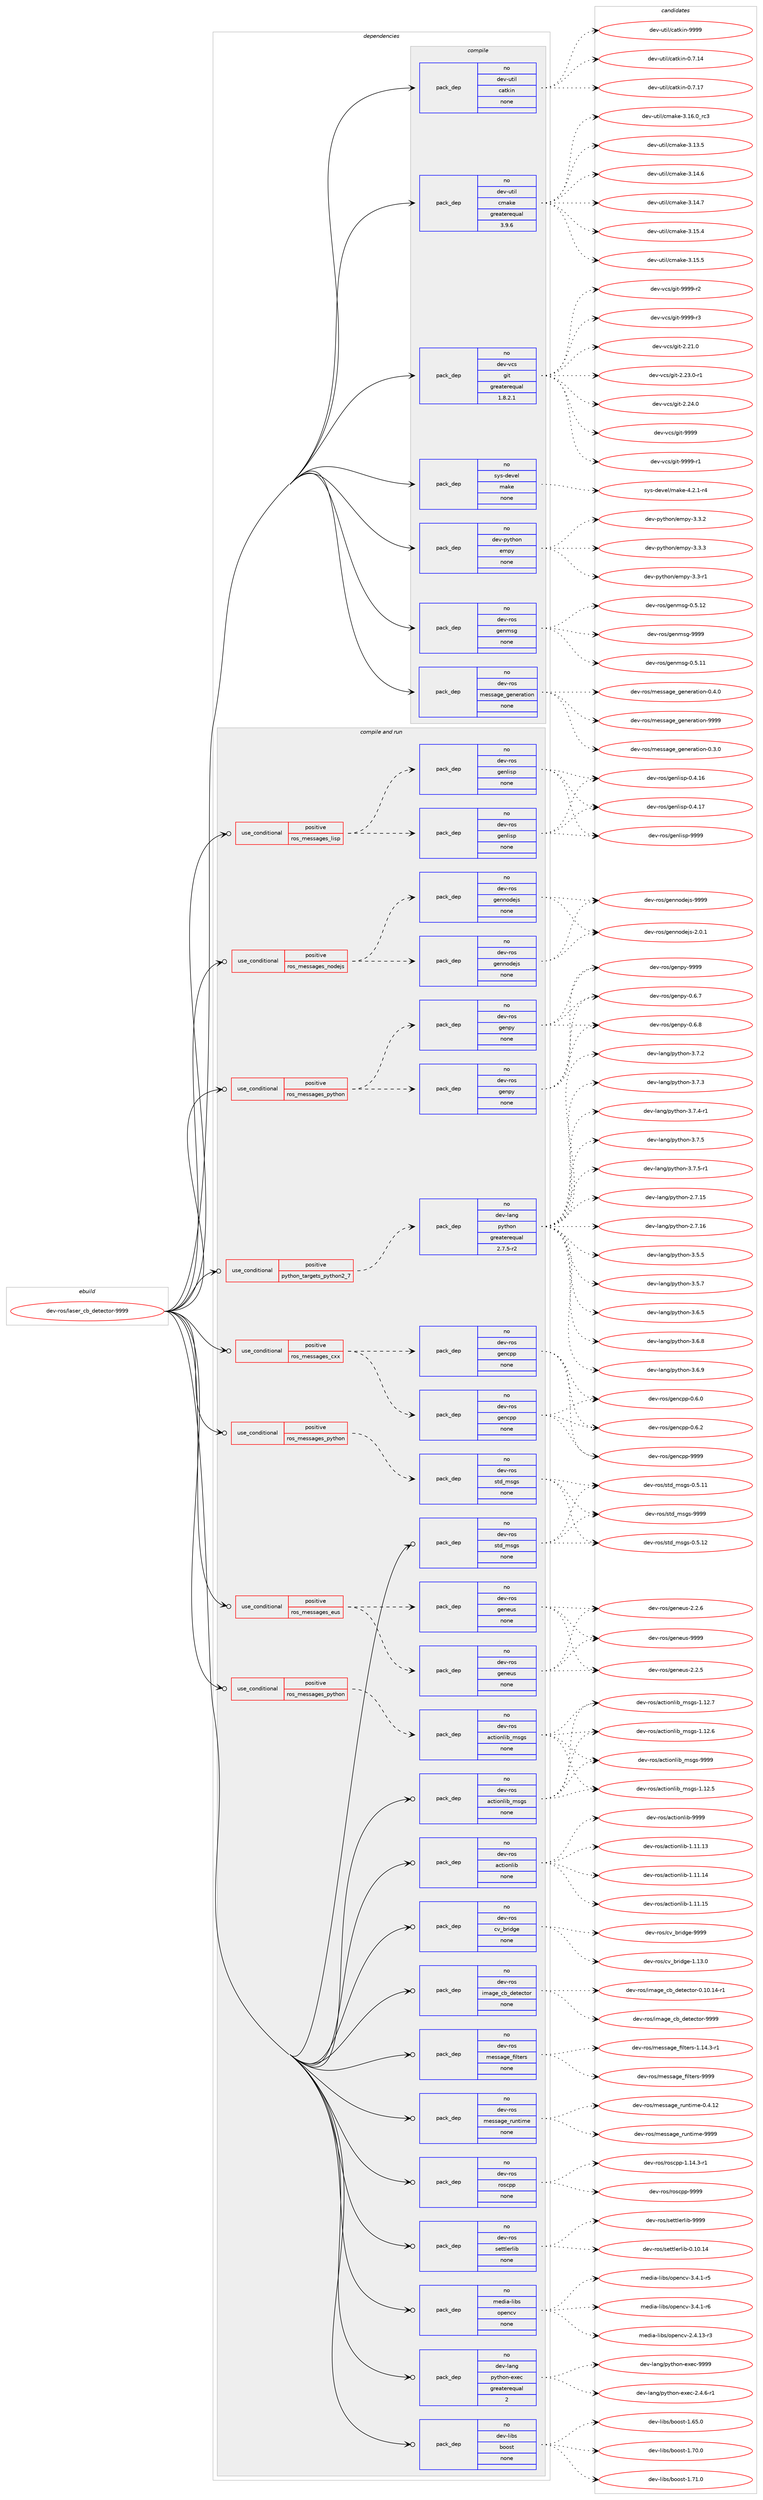 digraph prolog {

# *************
# Graph options
# *************

newrank=true;
concentrate=true;
compound=true;
graph [rankdir=LR,fontname=Helvetica,fontsize=10,ranksep=1.5];#, ranksep=2.5, nodesep=0.2];
edge  [arrowhead=vee];
node  [fontname=Helvetica,fontsize=10];

# **********
# The ebuild
# **********

subgraph cluster_leftcol {
color=gray;
rank=same;
label=<<i>ebuild</i>>;
id [label="dev-ros/laser_cb_detector-9999", color=red, width=4, href="../dev-ros/laser_cb_detector-9999.svg"];
}

# ****************
# The dependencies
# ****************

subgraph cluster_midcol {
color=gray;
label=<<i>dependencies</i>>;
subgraph cluster_compile {
fillcolor="#eeeeee";
style=filled;
label=<<i>compile</i>>;
subgraph pack489742 {
dependency655341 [label=<<TABLE BORDER="0" CELLBORDER="1" CELLSPACING="0" CELLPADDING="4" WIDTH="220"><TR><TD ROWSPAN="6" CELLPADDING="30">pack_dep</TD></TR><TR><TD WIDTH="110">no</TD></TR><TR><TD>dev-python</TD></TR><TR><TD>empy</TD></TR><TR><TD>none</TD></TR><TR><TD></TD></TR></TABLE>>, shape=none, color=blue];
}
id:e -> dependency655341:w [weight=20,style="solid",arrowhead="vee"];
subgraph pack489743 {
dependency655342 [label=<<TABLE BORDER="0" CELLBORDER="1" CELLSPACING="0" CELLPADDING="4" WIDTH="220"><TR><TD ROWSPAN="6" CELLPADDING="30">pack_dep</TD></TR><TR><TD WIDTH="110">no</TD></TR><TR><TD>dev-ros</TD></TR><TR><TD>genmsg</TD></TR><TR><TD>none</TD></TR><TR><TD></TD></TR></TABLE>>, shape=none, color=blue];
}
id:e -> dependency655342:w [weight=20,style="solid",arrowhead="vee"];
subgraph pack489744 {
dependency655343 [label=<<TABLE BORDER="0" CELLBORDER="1" CELLSPACING="0" CELLPADDING="4" WIDTH="220"><TR><TD ROWSPAN="6" CELLPADDING="30">pack_dep</TD></TR><TR><TD WIDTH="110">no</TD></TR><TR><TD>dev-ros</TD></TR><TR><TD>message_generation</TD></TR><TR><TD>none</TD></TR><TR><TD></TD></TR></TABLE>>, shape=none, color=blue];
}
id:e -> dependency655343:w [weight=20,style="solid",arrowhead="vee"];
subgraph pack489745 {
dependency655344 [label=<<TABLE BORDER="0" CELLBORDER="1" CELLSPACING="0" CELLPADDING="4" WIDTH="220"><TR><TD ROWSPAN="6" CELLPADDING="30">pack_dep</TD></TR><TR><TD WIDTH="110">no</TD></TR><TR><TD>dev-util</TD></TR><TR><TD>catkin</TD></TR><TR><TD>none</TD></TR><TR><TD></TD></TR></TABLE>>, shape=none, color=blue];
}
id:e -> dependency655344:w [weight=20,style="solid",arrowhead="vee"];
subgraph pack489746 {
dependency655345 [label=<<TABLE BORDER="0" CELLBORDER="1" CELLSPACING="0" CELLPADDING="4" WIDTH="220"><TR><TD ROWSPAN="6" CELLPADDING="30">pack_dep</TD></TR><TR><TD WIDTH="110">no</TD></TR><TR><TD>dev-util</TD></TR><TR><TD>cmake</TD></TR><TR><TD>greaterequal</TD></TR><TR><TD>3.9.6</TD></TR></TABLE>>, shape=none, color=blue];
}
id:e -> dependency655345:w [weight=20,style="solid",arrowhead="vee"];
subgraph pack489747 {
dependency655346 [label=<<TABLE BORDER="0" CELLBORDER="1" CELLSPACING="0" CELLPADDING="4" WIDTH="220"><TR><TD ROWSPAN="6" CELLPADDING="30">pack_dep</TD></TR><TR><TD WIDTH="110">no</TD></TR><TR><TD>dev-vcs</TD></TR><TR><TD>git</TD></TR><TR><TD>greaterequal</TD></TR><TR><TD>1.8.2.1</TD></TR></TABLE>>, shape=none, color=blue];
}
id:e -> dependency655346:w [weight=20,style="solid",arrowhead="vee"];
subgraph pack489748 {
dependency655347 [label=<<TABLE BORDER="0" CELLBORDER="1" CELLSPACING="0" CELLPADDING="4" WIDTH="220"><TR><TD ROWSPAN="6" CELLPADDING="30">pack_dep</TD></TR><TR><TD WIDTH="110">no</TD></TR><TR><TD>sys-devel</TD></TR><TR><TD>make</TD></TR><TR><TD>none</TD></TR><TR><TD></TD></TR></TABLE>>, shape=none, color=blue];
}
id:e -> dependency655347:w [weight=20,style="solid",arrowhead="vee"];
}
subgraph cluster_compileandrun {
fillcolor="#eeeeee";
style=filled;
label=<<i>compile and run</i>>;
subgraph cond153693 {
dependency655348 [label=<<TABLE BORDER="0" CELLBORDER="1" CELLSPACING="0" CELLPADDING="4"><TR><TD ROWSPAN="3" CELLPADDING="10">use_conditional</TD></TR><TR><TD>positive</TD></TR><TR><TD>python_targets_python2_7</TD></TR></TABLE>>, shape=none, color=red];
subgraph pack489749 {
dependency655349 [label=<<TABLE BORDER="0" CELLBORDER="1" CELLSPACING="0" CELLPADDING="4" WIDTH="220"><TR><TD ROWSPAN="6" CELLPADDING="30">pack_dep</TD></TR><TR><TD WIDTH="110">no</TD></TR><TR><TD>dev-lang</TD></TR><TR><TD>python</TD></TR><TR><TD>greaterequal</TD></TR><TR><TD>2.7.5-r2</TD></TR></TABLE>>, shape=none, color=blue];
}
dependency655348:e -> dependency655349:w [weight=20,style="dashed",arrowhead="vee"];
}
id:e -> dependency655348:w [weight=20,style="solid",arrowhead="odotvee"];
subgraph cond153694 {
dependency655350 [label=<<TABLE BORDER="0" CELLBORDER="1" CELLSPACING="0" CELLPADDING="4"><TR><TD ROWSPAN="3" CELLPADDING="10">use_conditional</TD></TR><TR><TD>positive</TD></TR><TR><TD>ros_messages_cxx</TD></TR></TABLE>>, shape=none, color=red];
subgraph pack489750 {
dependency655351 [label=<<TABLE BORDER="0" CELLBORDER="1" CELLSPACING="0" CELLPADDING="4" WIDTH="220"><TR><TD ROWSPAN="6" CELLPADDING="30">pack_dep</TD></TR><TR><TD WIDTH="110">no</TD></TR><TR><TD>dev-ros</TD></TR><TR><TD>gencpp</TD></TR><TR><TD>none</TD></TR><TR><TD></TD></TR></TABLE>>, shape=none, color=blue];
}
dependency655350:e -> dependency655351:w [weight=20,style="dashed",arrowhead="vee"];
subgraph pack489751 {
dependency655352 [label=<<TABLE BORDER="0" CELLBORDER="1" CELLSPACING="0" CELLPADDING="4" WIDTH="220"><TR><TD ROWSPAN="6" CELLPADDING="30">pack_dep</TD></TR><TR><TD WIDTH="110">no</TD></TR><TR><TD>dev-ros</TD></TR><TR><TD>gencpp</TD></TR><TR><TD>none</TD></TR><TR><TD></TD></TR></TABLE>>, shape=none, color=blue];
}
dependency655350:e -> dependency655352:w [weight=20,style="dashed",arrowhead="vee"];
}
id:e -> dependency655350:w [weight=20,style="solid",arrowhead="odotvee"];
subgraph cond153695 {
dependency655353 [label=<<TABLE BORDER="0" CELLBORDER="1" CELLSPACING="0" CELLPADDING="4"><TR><TD ROWSPAN="3" CELLPADDING="10">use_conditional</TD></TR><TR><TD>positive</TD></TR><TR><TD>ros_messages_eus</TD></TR></TABLE>>, shape=none, color=red];
subgraph pack489752 {
dependency655354 [label=<<TABLE BORDER="0" CELLBORDER="1" CELLSPACING="0" CELLPADDING="4" WIDTH="220"><TR><TD ROWSPAN="6" CELLPADDING="30">pack_dep</TD></TR><TR><TD WIDTH="110">no</TD></TR><TR><TD>dev-ros</TD></TR><TR><TD>geneus</TD></TR><TR><TD>none</TD></TR><TR><TD></TD></TR></TABLE>>, shape=none, color=blue];
}
dependency655353:e -> dependency655354:w [weight=20,style="dashed",arrowhead="vee"];
subgraph pack489753 {
dependency655355 [label=<<TABLE BORDER="0" CELLBORDER="1" CELLSPACING="0" CELLPADDING="4" WIDTH="220"><TR><TD ROWSPAN="6" CELLPADDING="30">pack_dep</TD></TR><TR><TD WIDTH="110">no</TD></TR><TR><TD>dev-ros</TD></TR><TR><TD>geneus</TD></TR><TR><TD>none</TD></TR><TR><TD></TD></TR></TABLE>>, shape=none, color=blue];
}
dependency655353:e -> dependency655355:w [weight=20,style="dashed",arrowhead="vee"];
}
id:e -> dependency655353:w [weight=20,style="solid",arrowhead="odotvee"];
subgraph cond153696 {
dependency655356 [label=<<TABLE BORDER="0" CELLBORDER="1" CELLSPACING="0" CELLPADDING="4"><TR><TD ROWSPAN="3" CELLPADDING="10">use_conditional</TD></TR><TR><TD>positive</TD></TR><TR><TD>ros_messages_lisp</TD></TR></TABLE>>, shape=none, color=red];
subgraph pack489754 {
dependency655357 [label=<<TABLE BORDER="0" CELLBORDER="1" CELLSPACING="0" CELLPADDING="4" WIDTH="220"><TR><TD ROWSPAN="6" CELLPADDING="30">pack_dep</TD></TR><TR><TD WIDTH="110">no</TD></TR><TR><TD>dev-ros</TD></TR><TR><TD>genlisp</TD></TR><TR><TD>none</TD></TR><TR><TD></TD></TR></TABLE>>, shape=none, color=blue];
}
dependency655356:e -> dependency655357:w [weight=20,style="dashed",arrowhead="vee"];
subgraph pack489755 {
dependency655358 [label=<<TABLE BORDER="0" CELLBORDER="1" CELLSPACING="0" CELLPADDING="4" WIDTH="220"><TR><TD ROWSPAN="6" CELLPADDING="30">pack_dep</TD></TR><TR><TD WIDTH="110">no</TD></TR><TR><TD>dev-ros</TD></TR><TR><TD>genlisp</TD></TR><TR><TD>none</TD></TR><TR><TD></TD></TR></TABLE>>, shape=none, color=blue];
}
dependency655356:e -> dependency655358:w [weight=20,style="dashed",arrowhead="vee"];
}
id:e -> dependency655356:w [weight=20,style="solid",arrowhead="odotvee"];
subgraph cond153697 {
dependency655359 [label=<<TABLE BORDER="0" CELLBORDER="1" CELLSPACING="0" CELLPADDING="4"><TR><TD ROWSPAN="3" CELLPADDING="10">use_conditional</TD></TR><TR><TD>positive</TD></TR><TR><TD>ros_messages_nodejs</TD></TR></TABLE>>, shape=none, color=red];
subgraph pack489756 {
dependency655360 [label=<<TABLE BORDER="0" CELLBORDER="1" CELLSPACING="0" CELLPADDING="4" WIDTH="220"><TR><TD ROWSPAN="6" CELLPADDING="30">pack_dep</TD></TR><TR><TD WIDTH="110">no</TD></TR><TR><TD>dev-ros</TD></TR><TR><TD>gennodejs</TD></TR><TR><TD>none</TD></TR><TR><TD></TD></TR></TABLE>>, shape=none, color=blue];
}
dependency655359:e -> dependency655360:w [weight=20,style="dashed",arrowhead="vee"];
subgraph pack489757 {
dependency655361 [label=<<TABLE BORDER="0" CELLBORDER="1" CELLSPACING="0" CELLPADDING="4" WIDTH="220"><TR><TD ROWSPAN="6" CELLPADDING="30">pack_dep</TD></TR><TR><TD WIDTH="110">no</TD></TR><TR><TD>dev-ros</TD></TR><TR><TD>gennodejs</TD></TR><TR><TD>none</TD></TR><TR><TD></TD></TR></TABLE>>, shape=none, color=blue];
}
dependency655359:e -> dependency655361:w [weight=20,style="dashed",arrowhead="vee"];
}
id:e -> dependency655359:w [weight=20,style="solid",arrowhead="odotvee"];
subgraph cond153698 {
dependency655362 [label=<<TABLE BORDER="0" CELLBORDER="1" CELLSPACING="0" CELLPADDING="4"><TR><TD ROWSPAN="3" CELLPADDING="10">use_conditional</TD></TR><TR><TD>positive</TD></TR><TR><TD>ros_messages_python</TD></TR></TABLE>>, shape=none, color=red];
subgraph pack489758 {
dependency655363 [label=<<TABLE BORDER="0" CELLBORDER="1" CELLSPACING="0" CELLPADDING="4" WIDTH="220"><TR><TD ROWSPAN="6" CELLPADDING="30">pack_dep</TD></TR><TR><TD WIDTH="110">no</TD></TR><TR><TD>dev-ros</TD></TR><TR><TD>actionlib_msgs</TD></TR><TR><TD>none</TD></TR><TR><TD></TD></TR></TABLE>>, shape=none, color=blue];
}
dependency655362:e -> dependency655363:w [weight=20,style="dashed",arrowhead="vee"];
}
id:e -> dependency655362:w [weight=20,style="solid",arrowhead="odotvee"];
subgraph cond153699 {
dependency655364 [label=<<TABLE BORDER="0" CELLBORDER="1" CELLSPACING="0" CELLPADDING="4"><TR><TD ROWSPAN="3" CELLPADDING="10">use_conditional</TD></TR><TR><TD>positive</TD></TR><TR><TD>ros_messages_python</TD></TR></TABLE>>, shape=none, color=red];
subgraph pack489759 {
dependency655365 [label=<<TABLE BORDER="0" CELLBORDER="1" CELLSPACING="0" CELLPADDING="4" WIDTH="220"><TR><TD ROWSPAN="6" CELLPADDING="30">pack_dep</TD></TR><TR><TD WIDTH="110">no</TD></TR><TR><TD>dev-ros</TD></TR><TR><TD>genpy</TD></TR><TR><TD>none</TD></TR><TR><TD></TD></TR></TABLE>>, shape=none, color=blue];
}
dependency655364:e -> dependency655365:w [weight=20,style="dashed",arrowhead="vee"];
subgraph pack489760 {
dependency655366 [label=<<TABLE BORDER="0" CELLBORDER="1" CELLSPACING="0" CELLPADDING="4" WIDTH="220"><TR><TD ROWSPAN="6" CELLPADDING="30">pack_dep</TD></TR><TR><TD WIDTH="110">no</TD></TR><TR><TD>dev-ros</TD></TR><TR><TD>genpy</TD></TR><TR><TD>none</TD></TR><TR><TD></TD></TR></TABLE>>, shape=none, color=blue];
}
dependency655364:e -> dependency655366:w [weight=20,style="dashed",arrowhead="vee"];
}
id:e -> dependency655364:w [weight=20,style="solid",arrowhead="odotvee"];
subgraph cond153700 {
dependency655367 [label=<<TABLE BORDER="0" CELLBORDER="1" CELLSPACING="0" CELLPADDING="4"><TR><TD ROWSPAN="3" CELLPADDING="10">use_conditional</TD></TR><TR><TD>positive</TD></TR><TR><TD>ros_messages_python</TD></TR></TABLE>>, shape=none, color=red];
subgraph pack489761 {
dependency655368 [label=<<TABLE BORDER="0" CELLBORDER="1" CELLSPACING="0" CELLPADDING="4" WIDTH="220"><TR><TD ROWSPAN="6" CELLPADDING="30">pack_dep</TD></TR><TR><TD WIDTH="110">no</TD></TR><TR><TD>dev-ros</TD></TR><TR><TD>std_msgs</TD></TR><TR><TD>none</TD></TR><TR><TD></TD></TR></TABLE>>, shape=none, color=blue];
}
dependency655367:e -> dependency655368:w [weight=20,style="dashed",arrowhead="vee"];
}
id:e -> dependency655367:w [weight=20,style="solid",arrowhead="odotvee"];
subgraph pack489762 {
dependency655369 [label=<<TABLE BORDER="0" CELLBORDER="1" CELLSPACING="0" CELLPADDING="4" WIDTH="220"><TR><TD ROWSPAN="6" CELLPADDING="30">pack_dep</TD></TR><TR><TD WIDTH="110">no</TD></TR><TR><TD>dev-lang</TD></TR><TR><TD>python-exec</TD></TR><TR><TD>greaterequal</TD></TR><TR><TD>2</TD></TR></TABLE>>, shape=none, color=blue];
}
id:e -> dependency655369:w [weight=20,style="solid",arrowhead="odotvee"];
subgraph pack489763 {
dependency655370 [label=<<TABLE BORDER="0" CELLBORDER="1" CELLSPACING="0" CELLPADDING="4" WIDTH="220"><TR><TD ROWSPAN="6" CELLPADDING="30">pack_dep</TD></TR><TR><TD WIDTH="110">no</TD></TR><TR><TD>dev-libs</TD></TR><TR><TD>boost</TD></TR><TR><TD>none</TD></TR><TR><TD></TD></TR></TABLE>>, shape=none, color=blue];
}
id:e -> dependency655370:w [weight=20,style="solid",arrowhead="odotvee"];
subgraph pack489764 {
dependency655371 [label=<<TABLE BORDER="0" CELLBORDER="1" CELLSPACING="0" CELLPADDING="4" WIDTH="220"><TR><TD ROWSPAN="6" CELLPADDING="30">pack_dep</TD></TR><TR><TD WIDTH="110">no</TD></TR><TR><TD>dev-ros</TD></TR><TR><TD>actionlib</TD></TR><TR><TD>none</TD></TR><TR><TD></TD></TR></TABLE>>, shape=none, color=blue];
}
id:e -> dependency655371:w [weight=20,style="solid",arrowhead="odotvee"];
subgraph pack489765 {
dependency655372 [label=<<TABLE BORDER="0" CELLBORDER="1" CELLSPACING="0" CELLPADDING="4" WIDTH="220"><TR><TD ROWSPAN="6" CELLPADDING="30">pack_dep</TD></TR><TR><TD WIDTH="110">no</TD></TR><TR><TD>dev-ros</TD></TR><TR><TD>actionlib_msgs</TD></TR><TR><TD>none</TD></TR><TR><TD></TD></TR></TABLE>>, shape=none, color=blue];
}
id:e -> dependency655372:w [weight=20,style="solid",arrowhead="odotvee"];
subgraph pack489766 {
dependency655373 [label=<<TABLE BORDER="0" CELLBORDER="1" CELLSPACING="0" CELLPADDING="4" WIDTH="220"><TR><TD ROWSPAN="6" CELLPADDING="30">pack_dep</TD></TR><TR><TD WIDTH="110">no</TD></TR><TR><TD>dev-ros</TD></TR><TR><TD>cv_bridge</TD></TR><TR><TD>none</TD></TR><TR><TD></TD></TR></TABLE>>, shape=none, color=blue];
}
id:e -> dependency655373:w [weight=20,style="solid",arrowhead="odotvee"];
subgraph pack489767 {
dependency655374 [label=<<TABLE BORDER="0" CELLBORDER="1" CELLSPACING="0" CELLPADDING="4" WIDTH="220"><TR><TD ROWSPAN="6" CELLPADDING="30">pack_dep</TD></TR><TR><TD WIDTH="110">no</TD></TR><TR><TD>dev-ros</TD></TR><TR><TD>image_cb_detector</TD></TR><TR><TD>none</TD></TR><TR><TD></TD></TR></TABLE>>, shape=none, color=blue];
}
id:e -> dependency655374:w [weight=20,style="solid",arrowhead="odotvee"];
subgraph pack489768 {
dependency655375 [label=<<TABLE BORDER="0" CELLBORDER="1" CELLSPACING="0" CELLPADDING="4" WIDTH="220"><TR><TD ROWSPAN="6" CELLPADDING="30">pack_dep</TD></TR><TR><TD WIDTH="110">no</TD></TR><TR><TD>dev-ros</TD></TR><TR><TD>message_filters</TD></TR><TR><TD>none</TD></TR><TR><TD></TD></TR></TABLE>>, shape=none, color=blue];
}
id:e -> dependency655375:w [weight=20,style="solid",arrowhead="odotvee"];
subgraph pack489769 {
dependency655376 [label=<<TABLE BORDER="0" CELLBORDER="1" CELLSPACING="0" CELLPADDING="4" WIDTH="220"><TR><TD ROWSPAN="6" CELLPADDING="30">pack_dep</TD></TR><TR><TD WIDTH="110">no</TD></TR><TR><TD>dev-ros</TD></TR><TR><TD>message_runtime</TD></TR><TR><TD>none</TD></TR><TR><TD></TD></TR></TABLE>>, shape=none, color=blue];
}
id:e -> dependency655376:w [weight=20,style="solid",arrowhead="odotvee"];
subgraph pack489770 {
dependency655377 [label=<<TABLE BORDER="0" CELLBORDER="1" CELLSPACING="0" CELLPADDING="4" WIDTH="220"><TR><TD ROWSPAN="6" CELLPADDING="30">pack_dep</TD></TR><TR><TD WIDTH="110">no</TD></TR><TR><TD>dev-ros</TD></TR><TR><TD>roscpp</TD></TR><TR><TD>none</TD></TR><TR><TD></TD></TR></TABLE>>, shape=none, color=blue];
}
id:e -> dependency655377:w [weight=20,style="solid",arrowhead="odotvee"];
subgraph pack489771 {
dependency655378 [label=<<TABLE BORDER="0" CELLBORDER="1" CELLSPACING="0" CELLPADDING="4" WIDTH="220"><TR><TD ROWSPAN="6" CELLPADDING="30">pack_dep</TD></TR><TR><TD WIDTH="110">no</TD></TR><TR><TD>dev-ros</TD></TR><TR><TD>settlerlib</TD></TR><TR><TD>none</TD></TR><TR><TD></TD></TR></TABLE>>, shape=none, color=blue];
}
id:e -> dependency655378:w [weight=20,style="solid",arrowhead="odotvee"];
subgraph pack489772 {
dependency655379 [label=<<TABLE BORDER="0" CELLBORDER="1" CELLSPACING="0" CELLPADDING="4" WIDTH="220"><TR><TD ROWSPAN="6" CELLPADDING="30">pack_dep</TD></TR><TR><TD WIDTH="110">no</TD></TR><TR><TD>dev-ros</TD></TR><TR><TD>std_msgs</TD></TR><TR><TD>none</TD></TR><TR><TD></TD></TR></TABLE>>, shape=none, color=blue];
}
id:e -> dependency655379:w [weight=20,style="solid",arrowhead="odotvee"];
subgraph pack489773 {
dependency655380 [label=<<TABLE BORDER="0" CELLBORDER="1" CELLSPACING="0" CELLPADDING="4" WIDTH="220"><TR><TD ROWSPAN="6" CELLPADDING="30">pack_dep</TD></TR><TR><TD WIDTH="110">no</TD></TR><TR><TD>media-libs</TD></TR><TR><TD>opencv</TD></TR><TR><TD>none</TD></TR><TR><TD></TD></TR></TABLE>>, shape=none, color=blue];
}
id:e -> dependency655380:w [weight=20,style="solid",arrowhead="odotvee"];
}
subgraph cluster_run {
fillcolor="#eeeeee";
style=filled;
label=<<i>run</i>>;
}
}

# **************
# The candidates
# **************

subgraph cluster_choices {
rank=same;
color=gray;
label=<<i>candidates</i>>;

subgraph choice489742 {
color=black;
nodesep=1;
choice1001011184511212111610411111047101109112121455146514511449 [label="dev-python/empy-3.3-r1", color=red, width=4,href="../dev-python/empy-3.3-r1.svg"];
choice1001011184511212111610411111047101109112121455146514650 [label="dev-python/empy-3.3.2", color=red, width=4,href="../dev-python/empy-3.3.2.svg"];
choice1001011184511212111610411111047101109112121455146514651 [label="dev-python/empy-3.3.3", color=red, width=4,href="../dev-python/empy-3.3.3.svg"];
dependency655341:e -> choice1001011184511212111610411111047101109112121455146514511449:w [style=dotted,weight="100"];
dependency655341:e -> choice1001011184511212111610411111047101109112121455146514650:w [style=dotted,weight="100"];
dependency655341:e -> choice1001011184511212111610411111047101109112121455146514651:w [style=dotted,weight="100"];
}
subgraph choice489743 {
color=black;
nodesep=1;
choice100101118451141111154710310111010911510345484653464949 [label="dev-ros/genmsg-0.5.11", color=red, width=4,href="../dev-ros/genmsg-0.5.11.svg"];
choice100101118451141111154710310111010911510345484653464950 [label="dev-ros/genmsg-0.5.12", color=red, width=4,href="../dev-ros/genmsg-0.5.12.svg"];
choice10010111845114111115471031011101091151034557575757 [label="dev-ros/genmsg-9999", color=red, width=4,href="../dev-ros/genmsg-9999.svg"];
dependency655342:e -> choice100101118451141111154710310111010911510345484653464949:w [style=dotted,weight="100"];
dependency655342:e -> choice100101118451141111154710310111010911510345484653464950:w [style=dotted,weight="100"];
dependency655342:e -> choice10010111845114111115471031011101091151034557575757:w [style=dotted,weight="100"];
}
subgraph choice489744 {
color=black;
nodesep=1;
choice1001011184511411111547109101115115971031019510310111010111497116105111110454846514648 [label="dev-ros/message_generation-0.3.0", color=red, width=4,href="../dev-ros/message_generation-0.3.0.svg"];
choice1001011184511411111547109101115115971031019510310111010111497116105111110454846524648 [label="dev-ros/message_generation-0.4.0", color=red, width=4,href="../dev-ros/message_generation-0.4.0.svg"];
choice10010111845114111115471091011151159710310195103101110101114971161051111104557575757 [label="dev-ros/message_generation-9999", color=red, width=4,href="../dev-ros/message_generation-9999.svg"];
dependency655343:e -> choice1001011184511411111547109101115115971031019510310111010111497116105111110454846514648:w [style=dotted,weight="100"];
dependency655343:e -> choice1001011184511411111547109101115115971031019510310111010111497116105111110454846524648:w [style=dotted,weight="100"];
dependency655343:e -> choice10010111845114111115471091011151159710310195103101110101114971161051111104557575757:w [style=dotted,weight="100"];
}
subgraph choice489745 {
color=black;
nodesep=1;
choice1001011184511711610510847999711610710511045484655464952 [label="dev-util/catkin-0.7.14", color=red, width=4,href="../dev-util/catkin-0.7.14.svg"];
choice1001011184511711610510847999711610710511045484655464955 [label="dev-util/catkin-0.7.17", color=red, width=4,href="../dev-util/catkin-0.7.17.svg"];
choice100101118451171161051084799971161071051104557575757 [label="dev-util/catkin-9999", color=red, width=4,href="../dev-util/catkin-9999.svg"];
dependency655344:e -> choice1001011184511711610510847999711610710511045484655464952:w [style=dotted,weight="100"];
dependency655344:e -> choice1001011184511711610510847999711610710511045484655464955:w [style=dotted,weight="100"];
dependency655344:e -> choice100101118451171161051084799971161071051104557575757:w [style=dotted,weight="100"];
}
subgraph choice489746 {
color=black;
nodesep=1;
choice1001011184511711610510847991099710710145514649514653 [label="dev-util/cmake-3.13.5", color=red, width=4,href="../dev-util/cmake-3.13.5.svg"];
choice1001011184511711610510847991099710710145514649524654 [label="dev-util/cmake-3.14.6", color=red, width=4,href="../dev-util/cmake-3.14.6.svg"];
choice1001011184511711610510847991099710710145514649524655 [label="dev-util/cmake-3.14.7", color=red, width=4,href="../dev-util/cmake-3.14.7.svg"];
choice1001011184511711610510847991099710710145514649534652 [label="dev-util/cmake-3.15.4", color=red, width=4,href="../dev-util/cmake-3.15.4.svg"];
choice1001011184511711610510847991099710710145514649534653 [label="dev-util/cmake-3.15.5", color=red, width=4,href="../dev-util/cmake-3.15.5.svg"];
choice1001011184511711610510847991099710710145514649544648951149951 [label="dev-util/cmake-3.16.0_rc3", color=red, width=4,href="../dev-util/cmake-3.16.0_rc3.svg"];
dependency655345:e -> choice1001011184511711610510847991099710710145514649514653:w [style=dotted,weight="100"];
dependency655345:e -> choice1001011184511711610510847991099710710145514649524654:w [style=dotted,weight="100"];
dependency655345:e -> choice1001011184511711610510847991099710710145514649524655:w [style=dotted,weight="100"];
dependency655345:e -> choice1001011184511711610510847991099710710145514649534652:w [style=dotted,weight="100"];
dependency655345:e -> choice1001011184511711610510847991099710710145514649534653:w [style=dotted,weight="100"];
dependency655345:e -> choice1001011184511711610510847991099710710145514649544648951149951:w [style=dotted,weight="100"];
}
subgraph choice489747 {
color=black;
nodesep=1;
choice10010111845118991154710310511645504650494648 [label="dev-vcs/git-2.21.0", color=red, width=4,href="../dev-vcs/git-2.21.0.svg"];
choice100101118451189911547103105116455046505146484511449 [label="dev-vcs/git-2.23.0-r1", color=red, width=4,href="../dev-vcs/git-2.23.0-r1.svg"];
choice10010111845118991154710310511645504650524648 [label="dev-vcs/git-2.24.0", color=red, width=4,href="../dev-vcs/git-2.24.0.svg"];
choice1001011184511899115471031051164557575757 [label="dev-vcs/git-9999", color=red, width=4,href="../dev-vcs/git-9999.svg"];
choice10010111845118991154710310511645575757574511449 [label="dev-vcs/git-9999-r1", color=red, width=4,href="../dev-vcs/git-9999-r1.svg"];
choice10010111845118991154710310511645575757574511450 [label="dev-vcs/git-9999-r2", color=red, width=4,href="../dev-vcs/git-9999-r2.svg"];
choice10010111845118991154710310511645575757574511451 [label="dev-vcs/git-9999-r3", color=red, width=4,href="../dev-vcs/git-9999-r3.svg"];
dependency655346:e -> choice10010111845118991154710310511645504650494648:w [style=dotted,weight="100"];
dependency655346:e -> choice100101118451189911547103105116455046505146484511449:w [style=dotted,weight="100"];
dependency655346:e -> choice10010111845118991154710310511645504650524648:w [style=dotted,weight="100"];
dependency655346:e -> choice1001011184511899115471031051164557575757:w [style=dotted,weight="100"];
dependency655346:e -> choice10010111845118991154710310511645575757574511449:w [style=dotted,weight="100"];
dependency655346:e -> choice10010111845118991154710310511645575757574511450:w [style=dotted,weight="100"];
dependency655346:e -> choice10010111845118991154710310511645575757574511451:w [style=dotted,weight="100"];
}
subgraph choice489748 {
color=black;
nodesep=1;
choice1151211154510010111810110847109971071014552465046494511452 [label="sys-devel/make-4.2.1-r4", color=red, width=4,href="../sys-devel/make-4.2.1-r4.svg"];
dependency655347:e -> choice1151211154510010111810110847109971071014552465046494511452:w [style=dotted,weight="100"];
}
subgraph choice489749 {
color=black;
nodesep=1;
choice10010111845108971101034711212111610411111045504655464953 [label="dev-lang/python-2.7.15", color=red, width=4,href="../dev-lang/python-2.7.15.svg"];
choice10010111845108971101034711212111610411111045504655464954 [label="dev-lang/python-2.7.16", color=red, width=4,href="../dev-lang/python-2.7.16.svg"];
choice100101118451089711010347112121116104111110455146534653 [label="dev-lang/python-3.5.5", color=red, width=4,href="../dev-lang/python-3.5.5.svg"];
choice100101118451089711010347112121116104111110455146534655 [label="dev-lang/python-3.5.7", color=red, width=4,href="../dev-lang/python-3.5.7.svg"];
choice100101118451089711010347112121116104111110455146544653 [label="dev-lang/python-3.6.5", color=red, width=4,href="../dev-lang/python-3.6.5.svg"];
choice100101118451089711010347112121116104111110455146544656 [label="dev-lang/python-3.6.8", color=red, width=4,href="../dev-lang/python-3.6.8.svg"];
choice100101118451089711010347112121116104111110455146544657 [label="dev-lang/python-3.6.9", color=red, width=4,href="../dev-lang/python-3.6.9.svg"];
choice100101118451089711010347112121116104111110455146554650 [label="dev-lang/python-3.7.2", color=red, width=4,href="../dev-lang/python-3.7.2.svg"];
choice100101118451089711010347112121116104111110455146554651 [label="dev-lang/python-3.7.3", color=red, width=4,href="../dev-lang/python-3.7.3.svg"];
choice1001011184510897110103471121211161041111104551465546524511449 [label="dev-lang/python-3.7.4-r1", color=red, width=4,href="../dev-lang/python-3.7.4-r1.svg"];
choice100101118451089711010347112121116104111110455146554653 [label="dev-lang/python-3.7.5", color=red, width=4,href="../dev-lang/python-3.7.5.svg"];
choice1001011184510897110103471121211161041111104551465546534511449 [label="dev-lang/python-3.7.5-r1", color=red, width=4,href="../dev-lang/python-3.7.5-r1.svg"];
dependency655349:e -> choice10010111845108971101034711212111610411111045504655464953:w [style=dotted,weight="100"];
dependency655349:e -> choice10010111845108971101034711212111610411111045504655464954:w [style=dotted,weight="100"];
dependency655349:e -> choice100101118451089711010347112121116104111110455146534653:w [style=dotted,weight="100"];
dependency655349:e -> choice100101118451089711010347112121116104111110455146534655:w [style=dotted,weight="100"];
dependency655349:e -> choice100101118451089711010347112121116104111110455146544653:w [style=dotted,weight="100"];
dependency655349:e -> choice100101118451089711010347112121116104111110455146544656:w [style=dotted,weight="100"];
dependency655349:e -> choice100101118451089711010347112121116104111110455146544657:w [style=dotted,weight="100"];
dependency655349:e -> choice100101118451089711010347112121116104111110455146554650:w [style=dotted,weight="100"];
dependency655349:e -> choice100101118451089711010347112121116104111110455146554651:w [style=dotted,weight="100"];
dependency655349:e -> choice1001011184510897110103471121211161041111104551465546524511449:w [style=dotted,weight="100"];
dependency655349:e -> choice100101118451089711010347112121116104111110455146554653:w [style=dotted,weight="100"];
dependency655349:e -> choice1001011184510897110103471121211161041111104551465546534511449:w [style=dotted,weight="100"];
}
subgraph choice489750 {
color=black;
nodesep=1;
choice100101118451141111154710310111099112112454846544648 [label="dev-ros/gencpp-0.6.0", color=red, width=4,href="../dev-ros/gencpp-0.6.0.svg"];
choice100101118451141111154710310111099112112454846544650 [label="dev-ros/gencpp-0.6.2", color=red, width=4,href="../dev-ros/gencpp-0.6.2.svg"];
choice1001011184511411111547103101110991121124557575757 [label="dev-ros/gencpp-9999", color=red, width=4,href="../dev-ros/gencpp-9999.svg"];
dependency655351:e -> choice100101118451141111154710310111099112112454846544648:w [style=dotted,weight="100"];
dependency655351:e -> choice100101118451141111154710310111099112112454846544650:w [style=dotted,weight="100"];
dependency655351:e -> choice1001011184511411111547103101110991121124557575757:w [style=dotted,weight="100"];
}
subgraph choice489751 {
color=black;
nodesep=1;
choice100101118451141111154710310111099112112454846544648 [label="dev-ros/gencpp-0.6.0", color=red, width=4,href="../dev-ros/gencpp-0.6.0.svg"];
choice100101118451141111154710310111099112112454846544650 [label="dev-ros/gencpp-0.6.2", color=red, width=4,href="../dev-ros/gencpp-0.6.2.svg"];
choice1001011184511411111547103101110991121124557575757 [label="dev-ros/gencpp-9999", color=red, width=4,href="../dev-ros/gencpp-9999.svg"];
dependency655352:e -> choice100101118451141111154710310111099112112454846544648:w [style=dotted,weight="100"];
dependency655352:e -> choice100101118451141111154710310111099112112454846544650:w [style=dotted,weight="100"];
dependency655352:e -> choice1001011184511411111547103101110991121124557575757:w [style=dotted,weight="100"];
}
subgraph choice489752 {
color=black;
nodesep=1;
choice1001011184511411111547103101110101117115455046504653 [label="dev-ros/geneus-2.2.5", color=red, width=4,href="../dev-ros/geneus-2.2.5.svg"];
choice1001011184511411111547103101110101117115455046504654 [label="dev-ros/geneus-2.2.6", color=red, width=4,href="../dev-ros/geneus-2.2.6.svg"];
choice10010111845114111115471031011101011171154557575757 [label="dev-ros/geneus-9999", color=red, width=4,href="../dev-ros/geneus-9999.svg"];
dependency655354:e -> choice1001011184511411111547103101110101117115455046504653:w [style=dotted,weight="100"];
dependency655354:e -> choice1001011184511411111547103101110101117115455046504654:w [style=dotted,weight="100"];
dependency655354:e -> choice10010111845114111115471031011101011171154557575757:w [style=dotted,weight="100"];
}
subgraph choice489753 {
color=black;
nodesep=1;
choice1001011184511411111547103101110101117115455046504653 [label="dev-ros/geneus-2.2.5", color=red, width=4,href="../dev-ros/geneus-2.2.5.svg"];
choice1001011184511411111547103101110101117115455046504654 [label="dev-ros/geneus-2.2.6", color=red, width=4,href="../dev-ros/geneus-2.2.6.svg"];
choice10010111845114111115471031011101011171154557575757 [label="dev-ros/geneus-9999", color=red, width=4,href="../dev-ros/geneus-9999.svg"];
dependency655355:e -> choice1001011184511411111547103101110101117115455046504653:w [style=dotted,weight="100"];
dependency655355:e -> choice1001011184511411111547103101110101117115455046504654:w [style=dotted,weight="100"];
dependency655355:e -> choice10010111845114111115471031011101011171154557575757:w [style=dotted,weight="100"];
}
subgraph choice489754 {
color=black;
nodesep=1;
choice100101118451141111154710310111010810511511245484652464954 [label="dev-ros/genlisp-0.4.16", color=red, width=4,href="../dev-ros/genlisp-0.4.16.svg"];
choice100101118451141111154710310111010810511511245484652464955 [label="dev-ros/genlisp-0.4.17", color=red, width=4,href="../dev-ros/genlisp-0.4.17.svg"];
choice10010111845114111115471031011101081051151124557575757 [label="dev-ros/genlisp-9999", color=red, width=4,href="../dev-ros/genlisp-9999.svg"];
dependency655357:e -> choice100101118451141111154710310111010810511511245484652464954:w [style=dotted,weight="100"];
dependency655357:e -> choice100101118451141111154710310111010810511511245484652464955:w [style=dotted,weight="100"];
dependency655357:e -> choice10010111845114111115471031011101081051151124557575757:w [style=dotted,weight="100"];
}
subgraph choice489755 {
color=black;
nodesep=1;
choice100101118451141111154710310111010810511511245484652464954 [label="dev-ros/genlisp-0.4.16", color=red, width=4,href="../dev-ros/genlisp-0.4.16.svg"];
choice100101118451141111154710310111010810511511245484652464955 [label="dev-ros/genlisp-0.4.17", color=red, width=4,href="../dev-ros/genlisp-0.4.17.svg"];
choice10010111845114111115471031011101081051151124557575757 [label="dev-ros/genlisp-9999", color=red, width=4,href="../dev-ros/genlisp-9999.svg"];
dependency655358:e -> choice100101118451141111154710310111010810511511245484652464954:w [style=dotted,weight="100"];
dependency655358:e -> choice100101118451141111154710310111010810511511245484652464955:w [style=dotted,weight="100"];
dependency655358:e -> choice10010111845114111115471031011101081051151124557575757:w [style=dotted,weight="100"];
}
subgraph choice489756 {
color=black;
nodesep=1;
choice1001011184511411111547103101110110111100101106115455046484649 [label="dev-ros/gennodejs-2.0.1", color=red, width=4,href="../dev-ros/gennodejs-2.0.1.svg"];
choice10010111845114111115471031011101101111001011061154557575757 [label="dev-ros/gennodejs-9999", color=red, width=4,href="../dev-ros/gennodejs-9999.svg"];
dependency655360:e -> choice1001011184511411111547103101110110111100101106115455046484649:w [style=dotted,weight="100"];
dependency655360:e -> choice10010111845114111115471031011101101111001011061154557575757:w [style=dotted,weight="100"];
}
subgraph choice489757 {
color=black;
nodesep=1;
choice1001011184511411111547103101110110111100101106115455046484649 [label="dev-ros/gennodejs-2.0.1", color=red, width=4,href="../dev-ros/gennodejs-2.0.1.svg"];
choice10010111845114111115471031011101101111001011061154557575757 [label="dev-ros/gennodejs-9999", color=red, width=4,href="../dev-ros/gennodejs-9999.svg"];
dependency655361:e -> choice1001011184511411111547103101110110111100101106115455046484649:w [style=dotted,weight="100"];
dependency655361:e -> choice10010111845114111115471031011101101111001011061154557575757:w [style=dotted,weight="100"];
}
subgraph choice489758 {
color=black;
nodesep=1;
choice10010111845114111115479799116105111110108105989510911510311545494649504653 [label="dev-ros/actionlib_msgs-1.12.5", color=red, width=4,href="../dev-ros/actionlib_msgs-1.12.5.svg"];
choice10010111845114111115479799116105111110108105989510911510311545494649504654 [label="dev-ros/actionlib_msgs-1.12.6", color=red, width=4,href="../dev-ros/actionlib_msgs-1.12.6.svg"];
choice10010111845114111115479799116105111110108105989510911510311545494649504655 [label="dev-ros/actionlib_msgs-1.12.7", color=red, width=4,href="../dev-ros/actionlib_msgs-1.12.7.svg"];
choice1001011184511411111547979911610511111010810598951091151031154557575757 [label="dev-ros/actionlib_msgs-9999", color=red, width=4,href="../dev-ros/actionlib_msgs-9999.svg"];
dependency655363:e -> choice10010111845114111115479799116105111110108105989510911510311545494649504653:w [style=dotted,weight="100"];
dependency655363:e -> choice10010111845114111115479799116105111110108105989510911510311545494649504654:w [style=dotted,weight="100"];
dependency655363:e -> choice10010111845114111115479799116105111110108105989510911510311545494649504655:w [style=dotted,weight="100"];
dependency655363:e -> choice1001011184511411111547979911610511111010810598951091151031154557575757:w [style=dotted,weight="100"];
}
subgraph choice489759 {
color=black;
nodesep=1;
choice1001011184511411111547103101110112121454846544655 [label="dev-ros/genpy-0.6.7", color=red, width=4,href="../dev-ros/genpy-0.6.7.svg"];
choice1001011184511411111547103101110112121454846544656 [label="dev-ros/genpy-0.6.8", color=red, width=4,href="../dev-ros/genpy-0.6.8.svg"];
choice10010111845114111115471031011101121214557575757 [label="dev-ros/genpy-9999", color=red, width=4,href="../dev-ros/genpy-9999.svg"];
dependency655365:e -> choice1001011184511411111547103101110112121454846544655:w [style=dotted,weight="100"];
dependency655365:e -> choice1001011184511411111547103101110112121454846544656:w [style=dotted,weight="100"];
dependency655365:e -> choice10010111845114111115471031011101121214557575757:w [style=dotted,weight="100"];
}
subgraph choice489760 {
color=black;
nodesep=1;
choice1001011184511411111547103101110112121454846544655 [label="dev-ros/genpy-0.6.7", color=red, width=4,href="../dev-ros/genpy-0.6.7.svg"];
choice1001011184511411111547103101110112121454846544656 [label="dev-ros/genpy-0.6.8", color=red, width=4,href="../dev-ros/genpy-0.6.8.svg"];
choice10010111845114111115471031011101121214557575757 [label="dev-ros/genpy-9999", color=red, width=4,href="../dev-ros/genpy-9999.svg"];
dependency655366:e -> choice1001011184511411111547103101110112121454846544655:w [style=dotted,weight="100"];
dependency655366:e -> choice1001011184511411111547103101110112121454846544656:w [style=dotted,weight="100"];
dependency655366:e -> choice10010111845114111115471031011101121214557575757:w [style=dotted,weight="100"];
}
subgraph choice489761 {
color=black;
nodesep=1;
choice10010111845114111115471151161009510911510311545484653464949 [label="dev-ros/std_msgs-0.5.11", color=red, width=4,href="../dev-ros/std_msgs-0.5.11.svg"];
choice10010111845114111115471151161009510911510311545484653464950 [label="dev-ros/std_msgs-0.5.12", color=red, width=4,href="../dev-ros/std_msgs-0.5.12.svg"];
choice1001011184511411111547115116100951091151031154557575757 [label="dev-ros/std_msgs-9999", color=red, width=4,href="../dev-ros/std_msgs-9999.svg"];
dependency655368:e -> choice10010111845114111115471151161009510911510311545484653464949:w [style=dotted,weight="100"];
dependency655368:e -> choice10010111845114111115471151161009510911510311545484653464950:w [style=dotted,weight="100"];
dependency655368:e -> choice1001011184511411111547115116100951091151031154557575757:w [style=dotted,weight="100"];
}
subgraph choice489762 {
color=black;
nodesep=1;
choice10010111845108971101034711212111610411111045101120101994550465246544511449 [label="dev-lang/python-exec-2.4.6-r1", color=red, width=4,href="../dev-lang/python-exec-2.4.6-r1.svg"];
choice10010111845108971101034711212111610411111045101120101994557575757 [label="dev-lang/python-exec-9999", color=red, width=4,href="../dev-lang/python-exec-9999.svg"];
dependency655369:e -> choice10010111845108971101034711212111610411111045101120101994550465246544511449:w [style=dotted,weight="100"];
dependency655369:e -> choice10010111845108971101034711212111610411111045101120101994557575757:w [style=dotted,weight="100"];
}
subgraph choice489763 {
color=black;
nodesep=1;
choice1001011184510810598115479811111111511645494654534648 [label="dev-libs/boost-1.65.0", color=red, width=4,href="../dev-libs/boost-1.65.0.svg"];
choice1001011184510810598115479811111111511645494655484648 [label="dev-libs/boost-1.70.0", color=red, width=4,href="../dev-libs/boost-1.70.0.svg"];
choice1001011184510810598115479811111111511645494655494648 [label="dev-libs/boost-1.71.0", color=red, width=4,href="../dev-libs/boost-1.71.0.svg"];
dependency655370:e -> choice1001011184510810598115479811111111511645494654534648:w [style=dotted,weight="100"];
dependency655370:e -> choice1001011184510810598115479811111111511645494655484648:w [style=dotted,weight="100"];
dependency655370:e -> choice1001011184510810598115479811111111511645494655494648:w [style=dotted,weight="100"];
}
subgraph choice489764 {
color=black;
nodesep=1;
choice10010111845114111115479799116105111110108105984549464949464951 [label="dev-ros/actionlib-1.11.13", color=red, width=4,href="../dev-ros/actionlib-1.11.13.svg"];
choice10010111845114111115479799116105111110108105984549464949464952 [label="dev-ros/actionlib-1.11.14", color=red, width=4,href="../dev-ros/actionlib-1.11.14.svg"];
choice10010111845114111115479799116105111110108105984549464949464953 [label="dev-ros/actionlib-1.11.15", color=red, width=4,href="../dev-ros/actionlib-1.11.15.svg"];
choice10010111845114111115479799116105111110108105984557575757 [label="dev-ros/actionlib-9999", color=red, width=4,href="../dev-ros/actionlib-9999.svg"];
dependency655371:e -> choice10010111845114111115479799116105111110108105984549464949464951:w [style=dotted,weight="100"];
dependency655371:e -> choice10010111845114111115479799116105111110108105984549464949464952:w [style=dotted,weight="100"];
dependency655371:e -> choice10010111845114111115479799116105111110108105984549464949464953:w [style=dotted,weight="100"];
dependency655371:e -> choice10010111845114111115479799116105111110108105984557575757:w [style=dotted,weight="100"];
}
subgraph choice489765 {
color=black;
nodesep=1;
choice10010111845114111115479799116105111110108105989510911510311545494649504653 [label="dev-ros/actionlib_msgs-1.12.5", color=red, width=4,href="../dev-ros/actionlib_msgs-1.12.5.svg"];
choice10010111845114111115479799116105111110108105989510911510311545494649504654 [label="dev-ros/actionlib_msgs-1.12.6", color=red, width=4,href="../dev-ros/actionlib_msgs-1.12.6.svg"];
choice10010111845114111115479799116105111110108105989510911510311545494649504655 [label="dev-ros/actionlib_msgs-1.12.7", color=red, width=4,href="../dev-ros/actionlib_msgs-1.12.7.svg"];
choice1001011184511411111547979911610511111010810598951091151031154557575757 [label="dev-ros/actionlib_msgs-9999", color=red, width=4,href="../dev-ros/actionlib_msgs-9999.svg"];
dependency655372:e -> choice10010111845114111115479799116105111110108105989510911510311545494649504653:w [style=dotted,weight="100"];
dependency655372:e -> choice10010111845114111115479799116105111110108105989510911510311545494649504654:w [style=dotted,weight="100"];
dependency655372:e -> choice10010111845114111115479799116105111110108105989510911510311545494649504655:w [style=dotted,weight="100"];
dependency655372:e -> choice1001011184511411111547979911610511111010810598951091151031154557575757:w [style=dotted,weight="100"];
}
subgraph choice489766 {
color=black;
nodesep=1;
choice100101118451141111154799118959811410510010310145494649514648 [label="dev-ros/cv_bridge-1.13.0", color=red, width=4,href="../dev-ros/cv_bridge-1.13.0.svg"];
choice10010111845114111115479911895981141051001031014557575757 [label="dev-ros/cv_bridge-9999", color=red, width=4,href="../dev-ros/cv_bridge-9999.svg"];
dependency655373:e -> choice100101118451141111154799118959811410510010310145494649514648:w [style=dotted,weight="100"];
dependency655373:e -> choice10010111845114111115479911895981141051001031014557575757:w [style=dotted,weight="100"];
}
subgraph choice489767 {
color=black;
nodesep=1;
choice100101118451141111154710510997103101959998951001011161019911611111445484649484649524511449 [label="dev-ros/image_cb_detector-0.10.14-r1", color=red, width=4,href="../dev-ros/image_cb_detector-0.10.14-r1.svg"];
choice10010111845114111115471051099710310195999895100101116101991161111144557575757 [label="dev-ros/image_cb_detector-9999", color=red, width=4,href="../dev-ros/image_cb_detector-9999.svg"];
dependency655374:e -> choice100101118451141111154710510997103101959998951001011161019911611111445484649484649524511449:w [style=dotted,weight="100"];
dependency655374:e -> choice10010111845114111115471051099710310195999895100101116101991161111144557575757:w [style=dotted,weight="100"];
}
subgraph choice489768 {
color=black;
nodesep=1;
choice10010111845114111115471091011151159710310195102105108116101114115454946495246514511449 [label="dev-ros/message_filters-1.14.3-r1", color=red, width=4,href="../dev-ros/message_filters-1.14.3-r1.svg"];
choice100101118451141111154710910111511597103101951021051081161011141154557575757 [label="dev-ros/message_filters-9999", color=red, width=4,href="../dev-ros/message_filters-9999.svg"];
dependency655375:e -> choice10010111845114111115471091011151159710310195102105108116101114115454946495246514511449:w [style=dotted,weight="100"];
dependency655375:e -> choice100101118451141111154710910111511597103101951021051081161011141154557575757:w [style=dotted,weight="100"];
}
subgraph choice489769 {
color=black;
nodesep=1;
choice1001011184511411111547109101115115971031019511411711011610510910145484652464950 [label="dev-ros/message_runtime-0.4.12", color=red, width=4,href="../dev-ros/message_runtime-0.4.12.svg"];
choice100101118451141111154710910111511597103101951141171101161051091014557575757 [label="dev-ros/message_runtime-9999", color=red, width=4,href="../dev-ros/message_runtime-9999.svg"];
dependency655376:e -> choice1001011184511411111547109101115115971031019511411711011610510910145484652464950:w [style=dotted,weight="100"];
dependency655376:e -> choice100101118451141111154710910111511597103101951141171101161051091014557575757:w [style=dotted,weight="100"];
}
subgraph choice489770 {
color=black;
nodesep=1;
choice100101118451141111154711411111599112112454946495246514511449 [label="dev-ros/roscpp-1.14.3-r1", color=red, width=4,href="../dev-ros/roscpp-1.14.3-r1.svg"];
choice1001011184511411111547114111115991121124557575757 [label="dev-ros/roscpp-9999", color=red, width=4,href="../dev-ros/roscpp-9999.svg"];
dependency655377:e -> choice100101118451141111154711411111599112112454946495246514511449:w [style=dotted,weight="100"];
dependency655377:e -> choice1001011184511411111547114111115991121124557575757:w [style=dotted,weight="100"];
}
subgraph choice489771 {
color=black;
nodesep=1;
choice1001011184511411111547115101116116108101114108105984548464948464952 [label="dev-ros/settlerlib-0.10.14", color=red, width=4,href="../dev-ros/settlerlib-0.10.14.svg"];
choice1001011184511411111547115101116116108101114108105984557575757 [label="dev-ros/settlerlib-9999", color=red, width=4,href="../dev-ros/settlerlib-9999.svg"];
dependency655378:e -> choice1001011184511411111547115101116116108101114108105984548464948464952:w [style=dotted,weight="100"];
dependency655378:e -> choice1001011184511411111547115101116116108101114108105984557575757:w [style=dotted,weight="100"];
}
subgraph choice489772 {
color=black;
nodesep=1;
choice10010111845114111115471151161009510911510311545484653464949 [label="dev-ros/std_msgs-0.5.11", color=red, width=4,href="../dev-ros/std_msgs-0.5.11.svg"];
choice10010111845114111115471151161009510911510311545484653464950 [label="dev-ros/std_msgs-0.5.12", color=red, width=4,href="../dev-ros/std_msgs-0.5.12.svg"];
choice1001011184511411111547115116100951091151031154557575757 [label="dev-ros/std_msgs-9999", color=red, width=4,href="../dev-ros/std_msgs-9999.svg"];
dependency655379:e -> choice10010111845114111115471151161009510911510311545484653464949:w [style=dotted,weight="100"];
dependency655379:e -> choice10010111845114111115471151161009510911510311545484653464950:w [style=dotted,weight="100"];
dependency655379:e -> choice1001011184511411111547115116100951091151031154557575757:w [style=dotted,weight="100"];
}
subgraph choice489773 {
color=black;
nodesep=1;
choice1091011001059745108105981154711111210111099118455046524649514511451 [label="media-libs/opencv-2.4.13-r3", color=red, width=4,href="../media-libs/opencv-2.4.13-r3.svg"];
choice10910110010597451081059811547111112101110991184551465246494511453 [label="media-libs/opencv-3.4.1-r5", color=red, width=4,href="../media-libs/opencv-3.4.1-r5.svg"];
choice10910110010597451081059811547111112101110991184551465246494511454 [label="media-libs/opencv-3.4.1-r6", color=red, width=4,href="../media-libs/opencv-3.4.1-r6.svg"];
dependency655380:e -> choice1091011001059745108105981154711111210111099118455046524649514511451:w [style=dotted,weight="100"];
dependency655380:e -> choice10910110010597451081059811547111112101110991184551465246494511453:w [style=dotted,weight="100"];
dependency655380:e -> choice10910110010597451081059811547111112101110991184551465246494511454:w [style=dotted,weight="100"];
}
}

}

